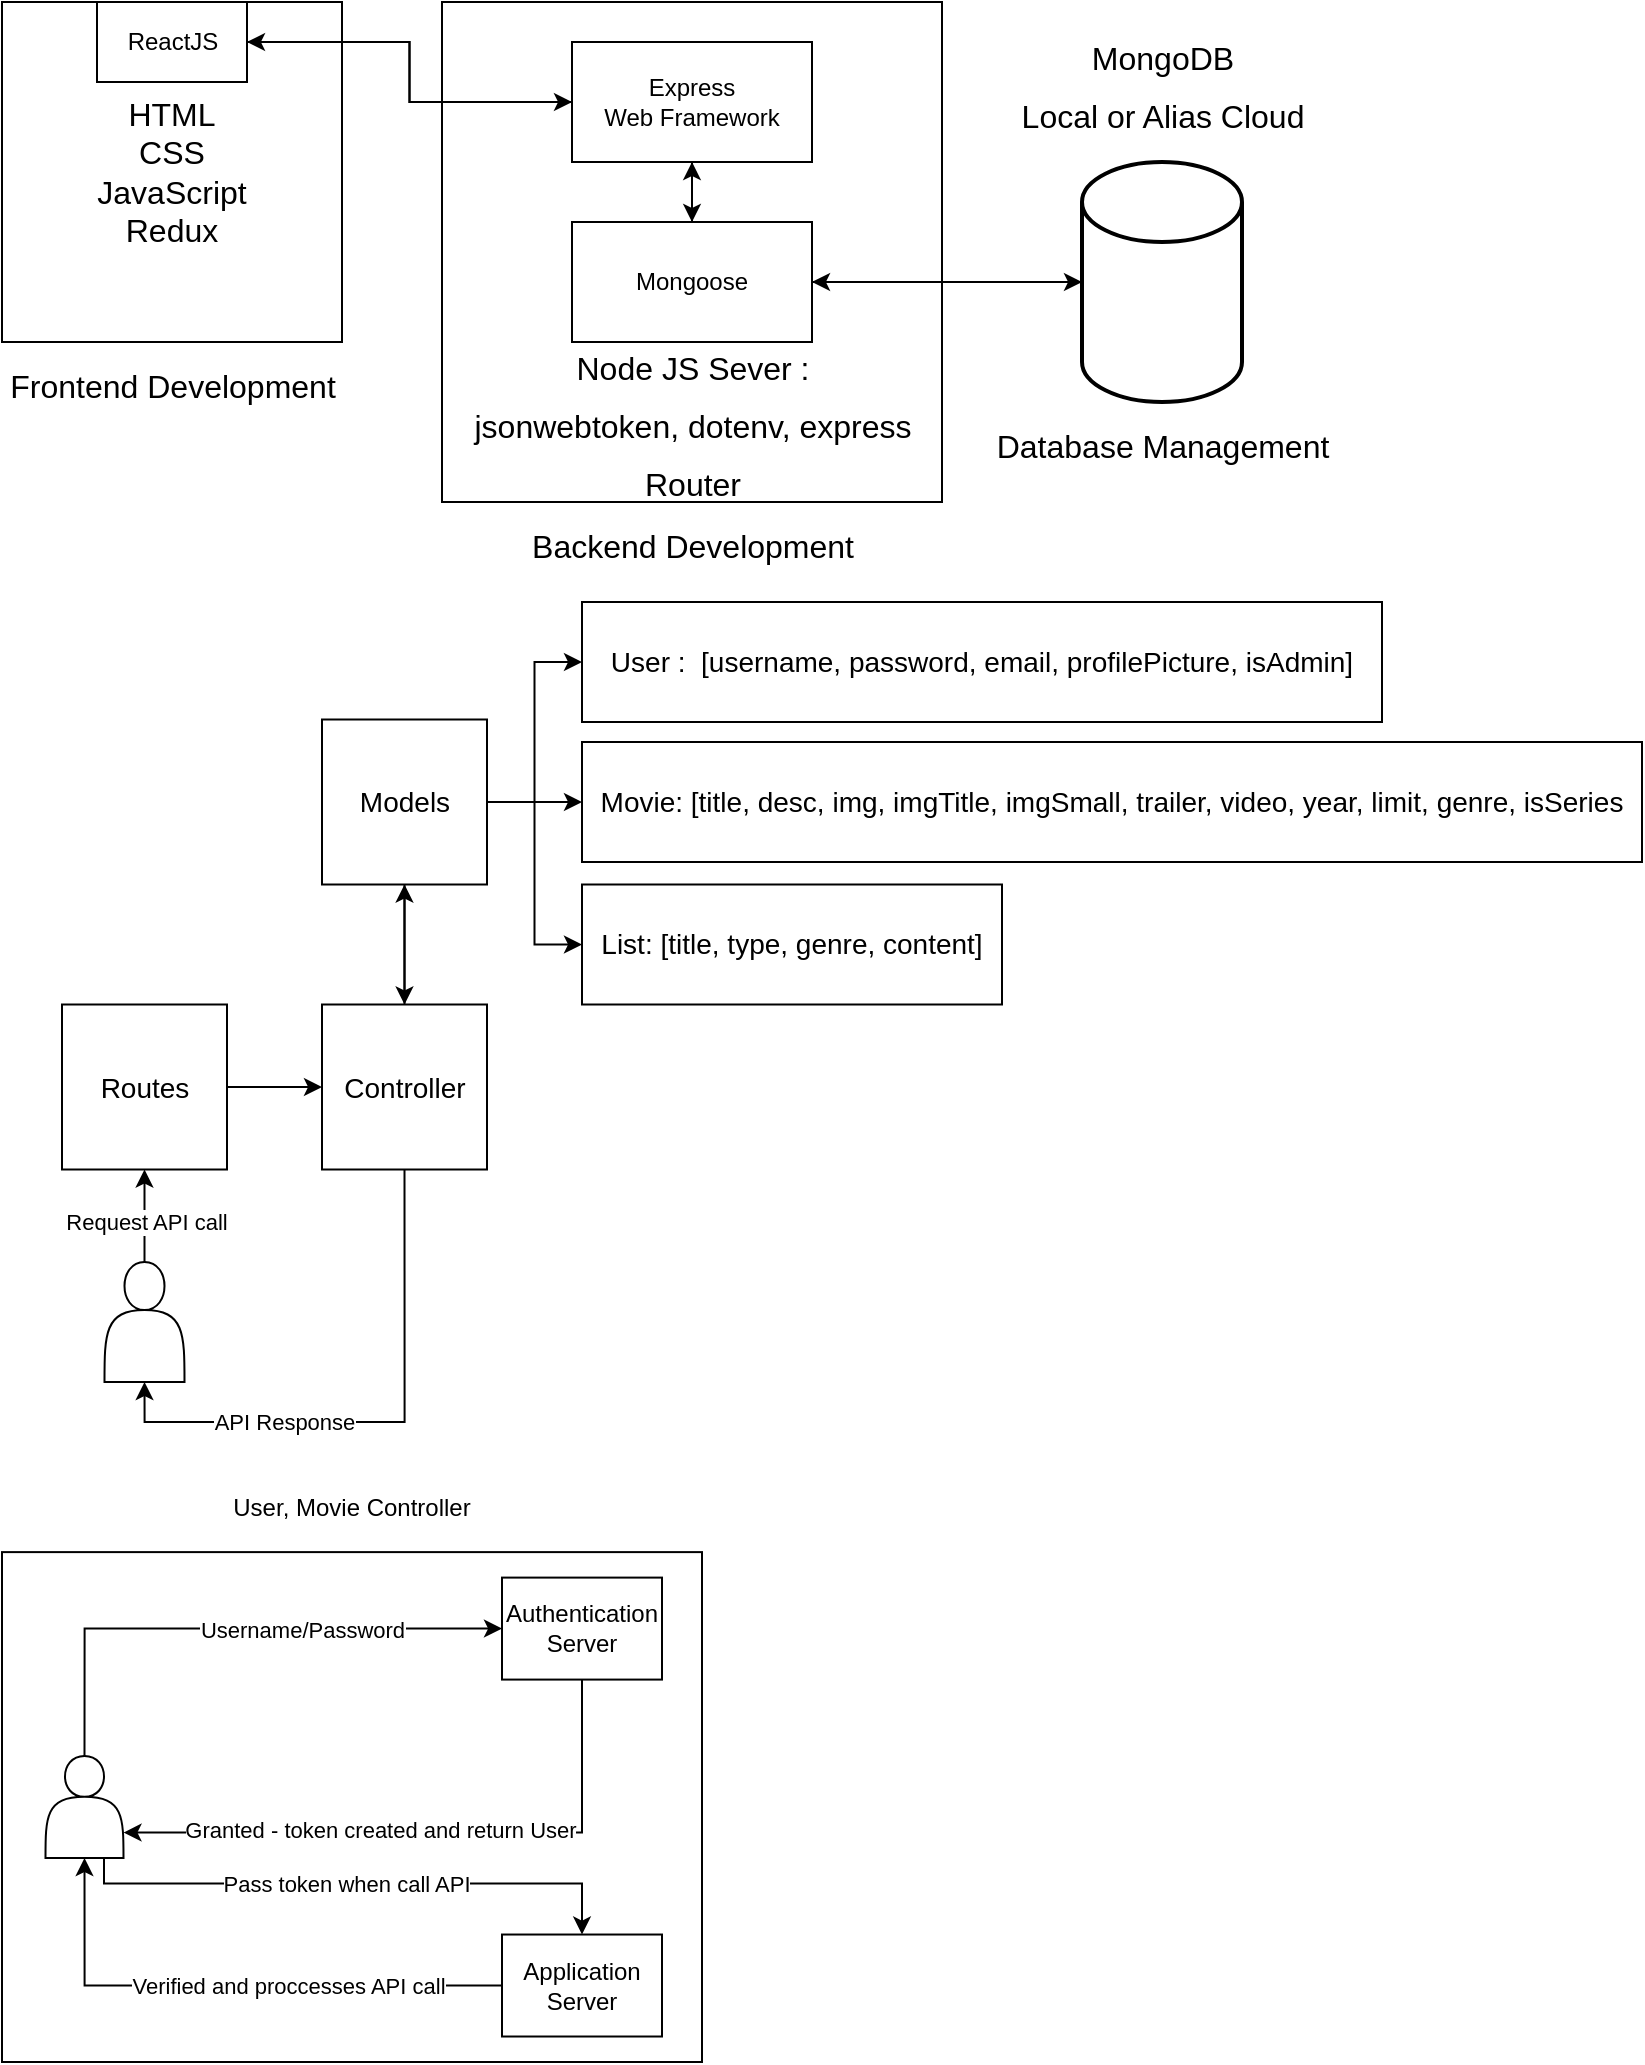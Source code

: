 <mxfile version="14.6.13" type="device"><diagram id="j7Zt99vo4Tu7sYD7BlIH" name="Page-1"><mxGraphModel dx="946" dy="640" grid="1" gridSize="10" guides="1" tooltips="1" connect="1" arrows="1" fold="1" page="1" pageScale="1" pageWidth="850" pageHeight="1100" math="0" shadow="0"><root><mxCell id="0"/><mxCell id="1" parent="0"/><mxCell id="ttstM85XV7u5yNadiy-x-38" value="" style="group" parent="1" vertex="1" connectable="0"><mxGeometry y="740" width="350" height="290" as="geometry"/></mxCell><mxCell id="ttstM85XV7u5yNadiy-x-24" value="User, Movie Controller" style="text;html=1;strokeColor=none;fillColor=none;align=center;verticalAlign=middle;whiteSpace=wrap;rounded=0;" parent="ttstM85XV7u5yNadiy-x-38" vertex="1"><mxGeometry x="100" width="150" height="25.49" as="geometry"/></mxCell><mxCell id="ttstM85XV7u5yNadiy-x-36" value="``" style="group" parent="ttstM85XV7u5yNadiy-x-38" vertex="1" connectable="0"><mxGeometry y="35.055" width="350" height="254.945" as="geometry"/></mxCell><mxCell id="ttstM85XV7u5yNadiy-x-16" value="" style="rounded=0;whiteSpace=wrap;html=1;align=left;" parent="ttstM85XV7u5yNadiy-x-36" vertex="1"><mxGeometry width="350" height="254.945" as="geometry"/></mxCell><mxCell id="ttstM85XV7u5yNadiy-x-20" value="" style="shape=actor;whiteSpace=wrap;html=1;align=left;" parent="ttstM85XV7u5yNadiy-x-36" vertex="1"><mxGeometry x="21.75" y="101.978" width="39" height="50.989" as="geometry"/></mxCell><mxCell id="ttstM85XV7u5yNadiy-x-29" style="edgeStyle=orthogonalEdgeStyle;rounded=0;orthogonalLoop=1;jettySize=auto;html=1;exitX=0.5;exitY=1;exitDx=0;exitDy=0;entryX=1;entryY=0.75;entryDx=0;entryDy=0;" parent="ttstM85XV7u5yNadiy-x-36" source="ttstM85XV7u5yNadiy-x-23" target="ttstM85XV7u5yNadiy-x-20" edge="1"><mxGeometry relative="1" as="geometry"/></mxCell><mxCell id="ttstM85XV7u5yNadiy-x-30" value="Granted - token created and return User" style="edgeLabel;html=1;align=center;verticalAlign=middle;resizable=0;points=[];" parent="ttstM85XV7u5yNadiy-x-29" vertex="1" connectable="0"><mxGeometry x="0.035" y="-2" relative="1" as="geometry"><mxPoint x="-20" as="offset"/></mxGeometry></mxCell><mxCell id="ttstM85XV7u5yNadiy-x-23" value="Authentication Server" style="rounded=0;whiteSpace=wrap;html=1;align=center;" parent="ttstM85XV7u5yNadiy-x-36" vertex="1"><mxGeometry x="250" y="12.747" width="80" height="50.989" as="geometry"/></mxCell><mxCell id="ttstM85XV7u5yNadiy-x-25" style="edgeStyle=orthogonalEdgeStyle;rounded=0;orthogonalLoop=1;jettySize=auto;html=1;exitX=0.5;exitY=0;exitDx=0;exitDy=0;entryX=0;entryY=0.5;entryDx=0;entryDy=0;" parent="ttstM85XV7u5yNadiy-x-36" source="ttstM85XV7u5yNadiy-x-20" target="ttstM85XV7u5yNadiy-x-23" edge="1"><mxGeometry relative="1" as="geometry"><Array as="points"><mxPoint x="41" y="38.242"/></Array></mxGeometry></mxCell><mxCell id="ttstM85XV7u5yNadiy-x-26" value="Username/Password" style="edgeLabel;html=1;align=center;verticalAlign=middle;resizable=0;points=[];" parent="ttstM85XV7u5yNadiy-x-25" vertex="1" connectable="0"><mxGeometry x="0.085" y="-2" relative="1" as="geometry"><mxPoint x="24" y="-2" as="offset"/></mxGeometry></mxCell><mxCell id="ttstM85XV7u5yNadiy-x-34" style="edgeStyle=orthogonalEdgeStyle;rounded=0;orthogonalLoop=1;jettySize=auto;html=1;exitX=0;exitY=0.5;exitDx=0;exitDy=0;entryX=0.5;entryY=1;entryDx=0;entryDy=0;" parent="ttstM85XV7u5yNadiy-x-36" source="ttstM85XV7u5yNadiy-x-27" target="ttstM85XV7u5yNadiy-x-20" edge="1"><mxGeometry relative="1" as="geometry"/></mxCell><mxCell id="ttstM85XV7u5yNadiy-x-35" value="Verified and proccesses API call" style="edgeLabel;html=1;align=center;verticalAlign=middle;resizable=0;points=[];" parent="ttstM85XV7u5yNadiy-x-34" vertex="1" connectable="0"><mxGeometry x="0.067" y="-1" relative="1" as="geometry"><mxPoint x="38" y="1" as="offset"/></mxGeometry></mxCell><mxCell id="ttstM85XV7u5yNadiy-x-27" value="Application Server" style="rounded=0;whiteSpace=wrap;html=1;align=center;" parent="ttstM85XV7u5yNadiy-x-36" vertex="1"><mxGeometry x="250" y="191.209" width="80" height="50.989" as="geometry"/></mxCell><mxCell id="ttstM85XV7u5yNadiy-x-32" style="edgeStyle=orthogonalEdgeStyle;rounded=0;orthogonalLoop=1;jettySize=auto;html=1;exitX=0.75;exitY=1;exitDx=0;exitDy=0;entryX=0.5;entryY=0;entryDx=0;entryDy=0;" parent="ttstM85XV7u5yNadiy-x-36" source="ttstM85XV7u5yNadiy-x-20" target="ttstM85XV7u5yNadiy-x-27" edge="1"><mxGeometry relative="1" as="geometry"><Array as="points"><mxPoint x="51" y="165.714"/><mxPoint x="290" y="165.714"/></Array></mxGeometry></mxCell><mxCell id="ttstM85XV7u5yNadiy-x-33" value="Pass token when call API" style="edgeLabel;html=1;align=center;verticalAlign=middle;resizable=0;points=[];" parent="ttstM85XV7u5yNadiy-x-32" vertex="1" connectable="0"><mxGeometry x="-0.039" relative="1" as="geometry"><mxPoint as="offset"/></mxGeometry></mxCell><mxCell id="ttstM85XV7u5yNadiy-x-59" value="" style="group" parent="1" vertex="1" connectable="0"><mxGeometry x="530" y="20" width="100" height="220" as="geometry"/></mxCell><mxCell id="GseFksv1ZTWdsIWp7j7p-25" value="" style="strokeWidth=2;html=1;shape=mxgraph.flowchart.database;whiteSpace=wrap;" parent="ttstM85XV7u5yNadiy-x-59" vertex="1"><mxGeometry x="10" y="60" width="80" height="120" as="geometry"/></mxCell><mxCell id="GseFksv1ZTWdsIWp7j7p-26" value="&lt;font style=&quot;font-size: 16px ; font-weight: normal&quot;&gt;MongoDB&lt;br&gt;Local or Alias Cloud&lt;br&gt;&lt;/font&gt;" style="text;strokeColor=none;fillColor=none;html=1;fontSize=24;fontStyle=1;verticalAlign=middle;align=center;" parent="ttstM85XV7u5yNadiy-x-59" vertex="1"><mxGeometry width="100" height="40" as="geometry"/></mxCell><mxCell id="GseFksv1ZTWdsIWp7j7p-28" value="&lt;font style=&quot;font-size: 16px ; font-weight: normal&quot;&gt;Database Management&lt;br&gt;&lt;/font&gt;" style="text;strokeColor=none;fillColor=none;html=1;fontSize=24;fontStyle=1;verticalAlign=middle;align=center;" parent="ttstM85XV7u5yNadiy-x-59" vertex="1"><mxGeometry y="180" width="100" height="40" as="geometry"/></mxCell><mxCell id="ttstM85XV7u5yNadiy-x-63" value="" style="group" parent="1" vertex="1" connectable="0"><mxGeometry width="170" height="210" as="geometry"/></mxCell><mxCell id="GseFksv1ZTWdsIWp7j7p-21" value="&lt;span style=&quot;font-size: 16px ; font-weight: 400&quot;&gt;Frontend Development&lt;/span&gt;" style="text;strokeColor=none;fillColor=none;html=1;fontSize=24;fontStyle=1;verticalAlign=middle;align=center;" parent="ttstM85XV7u5yNadiy-x-63" vertex="1"><mxGeometry x="35" y="170" width="100" height="40" as="geometry"/></mxCell><mxCell id="ttstM85XV7u5yNadiy-x-54" value="" style="group" parent="ttstM85XV7u5yNadiy-x-63" vertex="1" connectable="0"><mxGeometry width="170" height="170" as="geometry"/></mxCell><mxCell id="GseFksv1ZTWdsIWp7j7p-15" value="&lt;span style=&quot;font-size: 16px&quot;&gt;HTML&lt;/span&gt;&lt;br style=&quot;font-size: 16px&quot;&gt;&lt;span style=&quot;font-size: 16px&quot;&gt;CSS&lt;/span&gt;&lt;br style=&quot;font-size: 16px&quot;&gt;&lt;span style=&quot;font-size: 16px&quot;&gt;JavaScript&lt;/span&gt;&lt;br style=&quot;font-size: 16px&quot;&gt;&lt;span style=&quot;font-size: 16px&quot;&gt;Redux&lt;/span&gt;" style="whiteSpace=wrap;html=1;aspect=fixed;" parent="ttstM85XV7u5yNadiy-x-54" vertex="1"><mxGeometry width="170" height="170" as="geometry"/></mxCell><mxCell id="GseFksv1ZTWdsIWp7j7p-16" value="ReactJS" style="rounded=0;whiteSpace=wrap;html=1;" parent="ttstM85XV7u5yNadiy-x-54" vertex="1"><mxGeometry x="47.5" width="75" height="40" as="geometry"/></mxCell><mxCell id="GseFksv1ZTWdsIWp7j7p-18" style="edgeStyle=orthogonalEdgeStyle;rounded=0;orthogonalLoop=1;jettySize=auto;html=1;exitX=0.5;exitY=1;exitDx=0;exitDy=0;" parent="ttstM85XV7u5yNadiy-x-54" source="GseFksv1ZTWdsIWp7j7p-15" target="GseFksv1ZTWdsIWp7j7p-15" edge="1"><mxGeometry relative="1" as="geometry"/></mxCell><mxCell id="ttstM85XV7u5yNadiy-x-65" value="" style="group" parent="1" vertex="1" connectable="0"><mxGeometry x="220" width="250" height="290" as="geometry"/></mxCell><mxCell id="GseFksv1ZTWdsIWp7j7p-7" value="&lt;span style=&quot;font-size: 16px ; font-weight: 400&quot;&gt;Backend Development&lt;/span&gt;" style="text;strokeColor=none;fillColor=none;html=1;fontSize=24;fontStyle=1;verticalAlign=middle;align=center;" parent="ttstM85XV7u5yNadiy-x-65" vertex="1"><mxGeometry x="75" y="250" width="100" height="40" as="geometry"/></mxCell><mxCell id="ttstM85XV7u5yNadiy-x-56" value="" style="group" parent="ttstM85XV7u5yNadiy-x-65" vertex="1" connectable="0"><mxGeometry width="250" height="250" as="geometry"/></mxCell><mxCell id="GseFksv1ZTWdsIWp7j7p-1" value="" style="whiteSpace=wrap;html=1;aspect=fixed;" parent="ttstM85XV7u5yNadiy-x-56" vertex="1"><mxGeometry width="250" height="250" as="geometry"/></mxCell><mxCell id="ttstM85XV7u5yNadiy-x-70" style="edgeStyle=orthogonalEdgeStyle;rounded=0;orthogonalLoop=1;jettySize=auto;html=1;exitX=0.5;exitY=1;exitDx=0;exitDy=0;entryX=0.5;entryY=0;entryDx=0;entryDy=0;" parent="ttstM85XV7u5yNadiy-x-56" source="GseFksv1ZTWdsIWp7j7p-2" target="GseFksv1ZTWdsIWp7j7p-3" edge="1"><mxGeometry relative="1" as="geometry"/></mxCell><mxCell id="GseFksv1ZTWdsIWp7j7p-2" value="Express&lt;br&gt;Web Framework" style="rounded=0;whiteSpace=wrap;html=1;" parent="ttstM85XV7u5yNadiy-x-56" vertex="1"><mxGeometry x="65" y="20" width="120" height="60" as="geometry"/></mxCell><mxCell id="ttstM85XV7u5yNadiy-x-71" style="edgeStyle=orthogonalEdgeStyle;rounded=0;orthogonalLoop=1;jettySize=auto;html=1;exitX=0.5;exitY=0;exitDx=0;exitDy=0;entryX=0.5;entryY=1;entryDx=0;entryDy=0;" parent="ttstM85XV7u5yNadiy-x-56" source="GseFksv1ZTWdsIWp7j7p-3" target="GseFksv1ZTWdsIWp7j7p-2" edge="1"><mxGeometry relative="1" as="geometry"/></mxCell><mxCell id="GseFksv1ZTWdsIWp7j7p-3" value="Mongoose" style="rounded=0;whiteSpace=wrap;html=1;" parent="ttstM85XV7u5yNadiy-x-56" vertex="1"><mxGeometry x="65" y="110" width="120" height="60" as="geometry"/></mxCell><mxCell id="GseFksv1ZTWdsIWp7j7p-4" style="edgeStyle=orthogonalEdgeStyle;rounded=0;orthogonalLoop=1;jettySize=auto;html=1;exitX=0.5;exitY=1;exitDx=0;exitDy=0;" parent="ttstM85XV7u5yNadiy-x-56" source="GseFksv1ZTWdsIWp7j7p-1" target="GseFksv1ZTWdsIWp7j7p-1" edge="1"><mxGeometry relative="1" as="geometry"/></mxCell><mxCell id="GseFksv1ZTWdsIWp7j7p-5" value="&lt;font style=&quot;font-size: 16px ; font-weight: normal&quot;&gt;Node JS Sever :&lt;br&gt;jsonwebtoken, dotenv, express&lt;br&gt;Router&lt;br&gt;&lt;/font&gt;" style="text;strokeColor=none;fillColor=none;html=1;fontSize=24;fontStyle=1;verticalAlign=middle;align=center;" parent="ttstM85XV7u5yNadiy-x-56" vertex="1"><mxGeometry x="75" y="190" width="100" height="40" as="geometry"/></mxCell><mxCell id="ttstM85XV7u5yNadiy-x-66" style="edgeStyle=orthogonalEdgeStyle;rounded=0;orthogonalLoop=1;jettySize=auto;html=1;exitX=1;exitY=0.5;exitDx=0;exitDy=0;entryX=0;entryY=0.5;entryDx=0;entryDy=0;" parent="1" source="GseFksv1ZTWdsIWp7j7p-16" target="GseFksv1ZTWdsIWp7j7p-2" edge="1"><mxGeometry relative="1" as="geometry"/></mxCell><mxCell id="ttstM85XV7u5yNadiy-x-67" style="edgeStyle=orthogonalEdgeStyle;rounded=0;orthogonalLoop=1;jettySize=auto;html=1;exitX=0;exitY=0.5;exitDx=0;exitDy=0;entryX=1;entryY=0.5;entryDx=0;entryDy=0;" parent="1" source="GseFksv1ZTWdsIWp7j7p-2" target="GseFksv1ZTWdsIWp7j7p-16" edge="1"><mxGeometry relative="1" as="geometry"/></mxCell><mxCell id="ttstM85XV7u5yNadiy-x-68" style="edgeStyle=orthogonalEdgeStyle;rounded=0;orthogonalLoop=1;jettySize=auto;html=1;exitX=1;exitY=0.5;exitDx=0;exitDy=0;entryX=0;entryY=0.5;entryDx=0;entryDy=0;entryPerimeter=0;" parent="1" source="GseFksv1ZTWdsIWp7j7p-3" target="GseFksv1ZTWdsIWp7j7p-25" edge="1"><mxGeometry relative="1" as="geometry"/></mxCell><mxCell id="ttstM85XV7u5yNadiy-x-69" style="edgeStyle=orthogonalEdgeStyle;rounded=0;orthogonalLoop=1;jettySize=auto;html=1;exitX=0;exitY=0.5;exitDx=0;exitDy=0;exitPerimeter=0;entryX=1;entryY=0.5;entryDx=0;entryDy=0;" parent="1" source="GseFksv1ZTWdsIWp7j7p-25" target="GseFksv1ZTWdsIWp7j7p-3" edge="1"><mxGeometry relative="1" as="geometry"/></mxCell><mxCell id="ttstM85XV7u5yNadiy-x-89" value="" style="group" parent="1" vertex="1" connectable="0"><mxGeometry x="30" y="300" width="790" height="390" as="geometry"/></mxCell><mxCell id="ttstM85XV7u5yNadiy-x-1" value="&lt;font style=&quot;font-size: 14px&quot;&gt;Models&lt;br&gt;&lt;/font&gt;" style="whiteSpace=wrap;html=1;aspect=fixed;" parent="ttstM85XV7u5yNadiy-x-89" vertex="1"><mxGeometry x="130" y="58.75" width="82.5" height="82.5" as="geometry"/></mxCell><mxCell id="ttstM85XV7u5yNadiy-x-8" value="&lt;font style=&quot;font-size: 14px&quot;&gt;Routes&lt;br&gt;&lt;/font&gt;" style="whiteSpace=wrap;html=1;aspect=fixed;" parent="ttstM85XV7u5yNadiy-x-89" vertex="1"><mxGeometry y="201.25" width="82.5" height="82.5" as="geometry"/></mxCell><mxCell id="ttstM85XV7u5yNadiy-x-73" value="" style="group" parent="ttstM85XV7u5yNadiy-x-89" vertex="1" connectable="0"><mxGeometry x="260" width="530" height="201.25" as="geometry"/></mxCell><mxCell id="ttstM85XV7u5yNadiy-x-4" value="&lt;span style=&quot;font-size: 14px&quot;&gt;User :&amp;nbsp; [username, password, email, profilePicture,&amp;nbsp;&lt;/span&gt;&lt;span style=&quot;font-size: 14px&quot;&gt;isAdmin]&lt;/span&gt;" style="rounded=0;whiteSpace=wrap;html=1;align=center;" parent="ttstM85XV7u5yNadiy-x-73" vertex="1"><mxGeometry width="400" height="60" as="geometry"/></mxCell><mxCell id="ttstM85XV7u5yNadiy-x-6" value="&lt;span style=&quot;font-size: 14px&quot;&gt;Movie: [title, desc, img, imgTitle, imgSmall, trailer, video, year, limit, genre, isSeries&lt;/span&gt;" style="rounded=0;whiteSpace=wrap;html=1;align=center;" parent="ttstM85XV7u5yNadiy-x-73" vertex="1"><mxGeometry y="70" width="530" height="60" as="geometry"/></mxCell><mxCell id="ttstM85XV7u5yNadiy-x-7" value="&lt;span style=&quot;font-size: 14px&quot;&gt;List: [title, type, genre, content]&lt;/span&gt;" style="rounded=0;whiteSpace=wrap;html=1;align=center;" parent="ttstM85XV7u5yNadiy-x-73" vertex="1"><mxGeometry y="141.25" width="210" height="60" as="geometry"/></mxCell><mxCell id="ttstM85XV7u5yNadiy-x-74" style="edgeStyle=orthogonalEdgeStyle;rounded=0;orthogonalLoop=1;jettySize=auto;html=1;exitX=1;exitY=0.5;exitDx=0;exitDy=0;entryX=0;entryY=0.5;entryDx=0;entryDy=0;" parent="ttstM85XV7u5yNadiy-x-89" source="ttstM85XV7u5yNadiy-x-1" target="ttstM85XV7u5yNadiy-x-4" edge="1"><mxGeometry relative="1" as="geometry"/></mxCell><mxCell id="ttstM85XV7u5yNadiy-x-75" style="edgeStyle=orthogonalEdgeStyle;rounded=0;orthogonalLoop=1;jettySize=auto;html=1;exitX=1;exitY=0.5;exitDx=0;exitDy=0;entryX=0;entryY=0.5;entryDx=0;entryDy=0;" parent="ttstM85XV7u5yNadiy-x-89" source="ttstM85XV7u5yNadiy-x-1" target="ttstM85XV7u5yNadiy-x-6" edge="1"><mxGeometry relative="1" as="geometry"/></mxCell><mxCell id="ttstM85XV7u5yNadiy-x-76" style="edgeStyle=orthogonalEdgeStyle;rounded=0;orthogonalLoop=1;jettySize=auto;html=1;exitX=1;exitY=0.5;exitDx=0;exitDy=0;entryX=0;entryY=0.5;entryDx=0;entryDy=0;" parent="ttstM85XV7u5yNadiy-x-89" source="ttstM85XV7u5yNadiy-x-1" target="ttstM85XV7u5yNadiy-x-7" edge="1"><mxGeometry relative="1" as="geometry"/></mxCell><mxCell id="ttstM85XV7u5yNadiy-x-80" style="edgeStyle=orthogonalEdgeStyle;rounded=0;orthogonalLoop=1;jettySize=auto;html=1;exitX=0.5;exitY=0;exitDx=0;exitDy=0;entryX=0.5;entryY=1;entryDx=0;entryDy=0;" parent="ttstM85XV7u5yNadiy-x-89" source="ttstM85XV7u5yNadiy-x-77" target="ttstM85XV7u5yNadiy-x-1" edge="1"><mxGeometry relative="1" as="geometry"/></mxCell><mxCell id="ttstM85XV7u5yNadiy-x-77" value="&lt;font style=&quot;font-size: 14px&quot;&gt;Controller&lt;br&gt;&lt;/font&gt;" style="whiteSpace=wrap;html=1;aspect=fixed;" parent="ttstM85XV7u5yNadiy-x-89" vertex="1"><mxGeometry x="130" y="201.25" width="82.5" height="82.5" as="geometry"/></mxCell><mxCell id="ttstM85XV7u5yNadiy-x-81" style="edgeStyle=orthogonalEdgeStyle;rounded=0;orthogonalLoop=1;jettySize=auto;html=1;exitX=0.5;exitY=1;exitDx=0;exitDy=0;entryX=0.5;entryY=0;entryDx=0;entryDy=0;" parent="ttstM85XV7u5yNadiy-x-89" source="ttstM85XV7u5yNadiy-x-1" target="ttstM85XV7u5yNadiy-x-77" edge="1"><mxGeometry relative="1" as="geometry"/></mxCell><mxCell id="ttstM85XV7u5yNadiy-x-86" style="edgeStyle=orthogonalEdgeStyle;rounded=0;orthogonalLoop=1;jettySize=auto;html=1;exitX=1;exitY=0.5;exitDx=0;exitDy=0;entryX=0;entryY=0.5;entryDx=0;entryDy=0;" parent="ttstM85XV7u5yNadiy-x-89" source="ttstM85XV7u5yNadiy-x-8" target="ttstM85XV7u5yNadiy-x-77" edge="1"><mxGeometry relative="1" as="geometry"/></mxCell><mxCell id="ttstM85XV7u5yNadiy-x-87" style="edgeStyle=orthogonalEdgeStyle;rounded=0;orthogonalLoop=1;jettySize=auto;html=1;exitX=0.5;exitY=0;exitDx=0;exitDy=0;entryX=0.5;entryY=1;entryDx=0;entryDy=0;" parent="ttstM85XV7u5yNadiy-x-89" source="ttstM85XV7u5yNadiy-x-82" target="ttstM85XV7u5yNadiy-x-8" edge="1"><mxGeometry relative="1" as="geometry"/></mxCell><mxCell id="ttstM85XV7u5yNadiy-x-88" value="Request API call" style="edgeLabel;html=1;align=center;verticalAlign=middle;resizable=0;points=[];" parent="ttstM85XV7u5yNadiy-x-87" vertex="1" connectable="0"><mxGeometry x="-0.573" y="1" relative="1" as="geometry"><mxPoint x="1" y="-10" as="offset"/></mxGeometry></mxCell><mxCell id="ttstM85XV7u5yNadiy-x-82" value="" style="shape=actor;whiteSpace=wrap;html=1;align=center;" parent="ttstM85XV7u5yNadiy-x-89" vertex="1"><mxGeometry x="21.25" y="330" width="40" height="60" as="geometry"/></mxCell><mxCell id="ttstM85XV7u5yNadiy-x-84" style="edgeStyle=orthogonalEdgeStyle;rounded=0;orthogonalLoop=1;jettySize=auto;html=1;exitX=0.5;exitY=1;exitDx=0;exitDy=0;entryX=0.5;entryY=1;entryDx=0;entryDy=0;" parent="ttstM85XV7u5yNadiy-x-89" source="ttstM85XV7u5yNadiy-x-77" target="ttstM85XV7u5yNadiy-x-82" edge="1"><mxGeometry relative="1" as="geometry"/></mxCell><mxCell id="ttstM85XV7u5yNadiy-x-85" value="API Response" style="edgeLabel;html=1;align=center;verticalAlign=middle;resizable=0;points=[];" parent="ttstM85XV7u5yNadiy-x-84" vertex="1" connectable="0"><mxGeometry x="0.017" relative="1" as="geometry"><mxPoint x="-46" as="offset"/></mxGeometry></mxCell></root></mxGraphModel></diagram></mxfile>